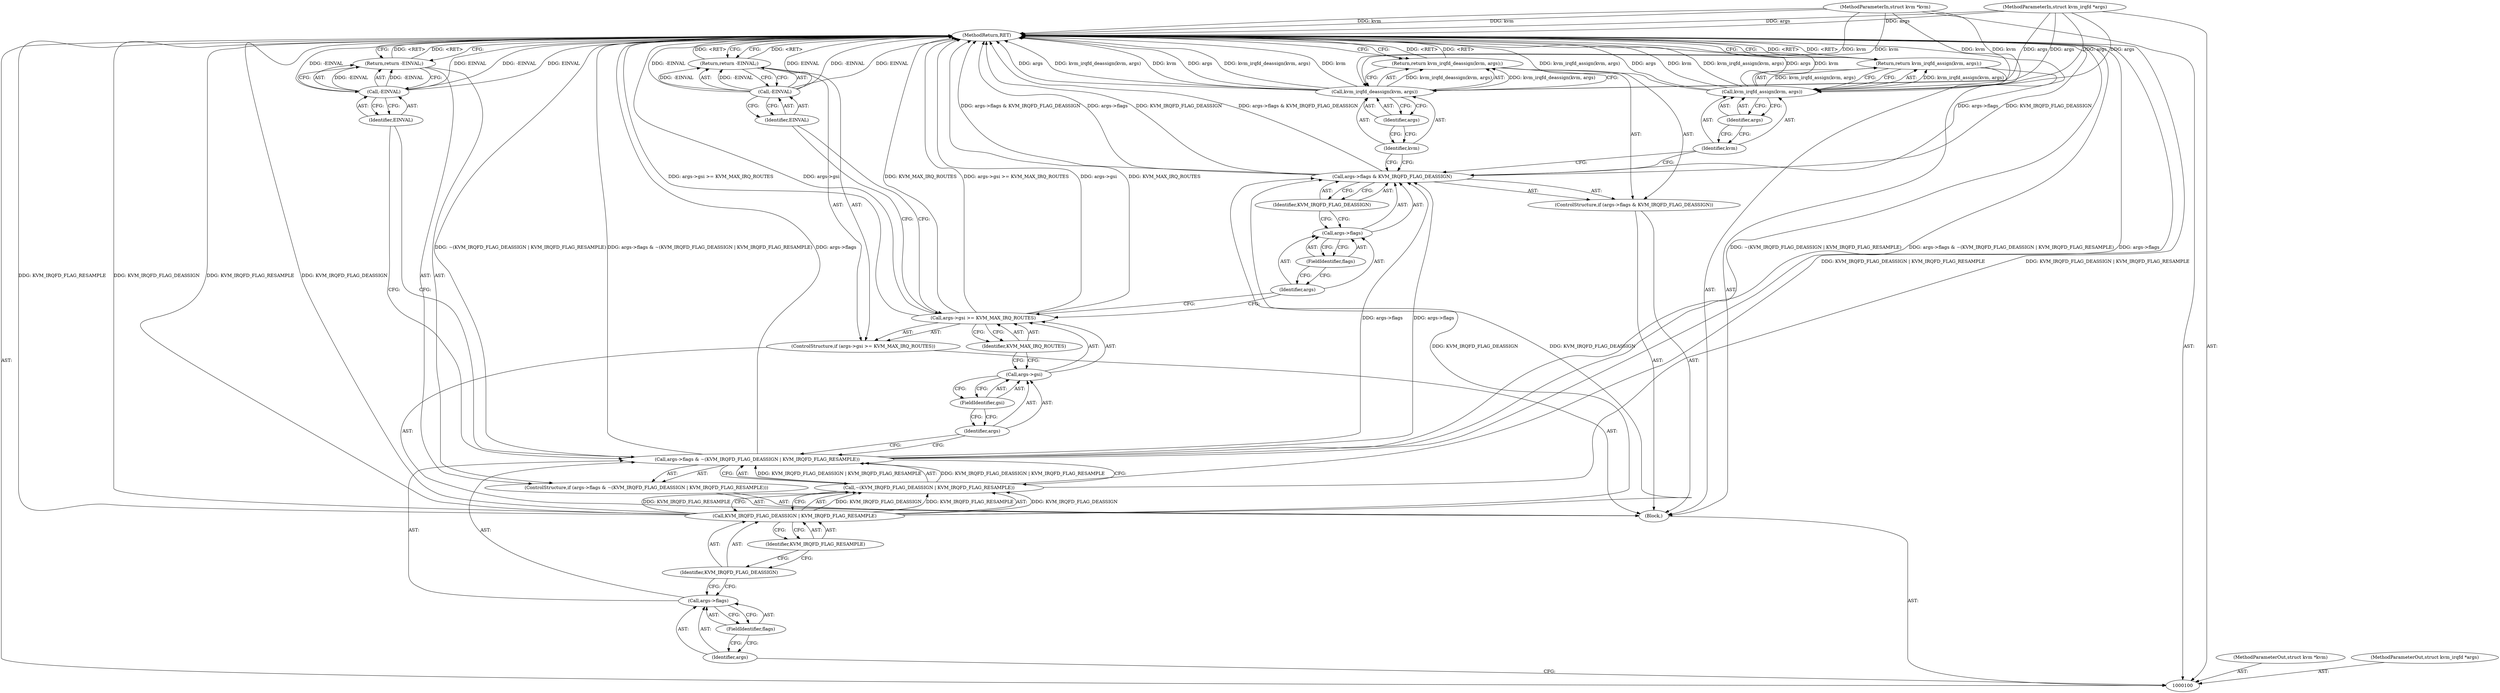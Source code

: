 digraph "0_linux_36ae3c0a36b7456432fedce38ae2f7bd3e01a563" {
"1000139" [label="(MethodReturn,RET)"];
"1000101" [label="(MethodParameterIn,struct kvm *kvm)"];
"1000184" [label="(MethodParameterOut,struct kvm *kvm)"];
"1000102" [label="(MethodParameterIn,struct kvm_irqfd *args)"];
"1000185" [label="(MethodParameterOut,struct kvm_irqfd *args)"];
"1000135" [label="(Return,return kvm_irqfd_assign(kvm, args);)"];
"1000137" [label="(Identifier,kvm)"];
"1000138" [label="(Identifier,args)"];
"1000136" [label="(Call,kvm_irqfd_assign(kvm, args))"];
"1000103" [label="(Block,)"];
"1000108" [label="(FieldIdentifier,flags)"];
"1000104" [label="(ControlStructure,if (args->flags & ~(KVM_IRQFD_FLAG_DEASSIGN | KVM_IRQFD_FLAG_RESAMPLE)))"];
"1000109" [label="(Call,~(KVM_IRQFD_FLAG_DEASSIGN | KVM_IRQFD_FLAG_RESAMPLE))"];
"1000110" [label="(Call,KVM_IRQFD_FLAG_DEASSIGN | KVM_IRQFD_FLAG_RESAMPLE)"];
"1000111" [label="(Identifier,KVM_IRQFD_FLAG_DEASSIGN)"];
"1000112" [label="(Identifier,KVM_IRQFD_FLAG_RESAMPLE)"];
"1000105" [label="(Call,args->flags & ~(KVM_IRQFD_FLAG_DEASSIGN | KVM_IRQFD_FLAG_RESAMPLE))"];
"1000106" [label="(Call,args->flags)"];
"1000107" [label="(Identifier,args)"];
"1000114" [label="(Call,-EINVAL)"];
"1000115" [label="(Identifier,EINVAL)"];
"1000113" [label="(Return,return -EINVAL;)"];
"1000116" [label="(ControlStructure,if (args->gsi >= KVM_MAX_IRQ_ROUTES))"];
"1000120" [label="(FieldIdentifier,gsi)"];
"1000121" [label="(Identifier,KVM_MAX_IRQ_ROUTES)"];
"1000117" [label="(Call,args->gsi >= KVM_MAX_IRQ_ROUTES)"];
"1000118" [label="(Call,args->gsi)"];
"1000119" [label="(Identifier,args)"];
"1000124" [label="(Identifier,EINVAL)"];
"1000122" [label="(Return,return -EINVAL;)"];
"1000123" [label="(Call,-EINVAL)"];
"1000129" [label="(FieldIdentifier,flags)"];
"1000125" [label="(ControlStructure,if (args->flags & KVM_IRQFD_FLAG_DEASSIGN))"];
"1000130" [label="(Identifier,KVM_IRQFD_FLAG_DEASSIGN)"];
"1000126" [label="(Call,args->flags & KVM_IRQFD_FLAG_DEASSIGN)"];
"1000127" [label="(Call,args->flags)"];
"1000128" [label="(Identifier,args)"];
"1000132" [label="(Call,kvm_irqfd_deassign(kvm, args))"];
"1000133" [label="(Identifier,kvm)"];
"1000131" [label="(Return,return kvm_irqfd_deassign(kvm, args);)"];
"1000134" [label="(Identifier,args)"];
"1000139" -> "1000100"  [label="AST: "];
"1000139" -> "1000113"  [label="CFG: "];
"1000139" -> "1000122"  [label="CFG: "];
"1000139" -> "1000131"  [label="CFG: "];
"1000139" -> "1000135"  [label="CFG: "];
"1000122" -> "1000139"  [label="DDG: <RET>"];
"1000117" -> "1000139"  [label="DDG: args->gsi >= KVM_MAX_IRQ_ROUTES"];
"1000117" -> "1000139"  [label="DDG: args->gsi"];
"1000117" -> "1000139"  [label="DDG: KVM_MAX_IRQ_ROUTES"];
"1000105" -> "1000139"  [label="DDG: args->flags & ~(KVM_IRQFD_FLAG_DEASSIGN | KVM_IRQFD_FLAG_RESAMPLE)"];
"1000105" -> "1000139"  [label="DDG: args->flags"];
"1000105" -> "1000139"  [label="DDG: ~(KVM_IRQFD_FLAG_DEASSIGN | KVM_IRQFD_FLAG_RESAMPLE)"];
"1000114" -> "1000139"  [label="DDG: -EINVAL"];
"1000114" -> "1000139"  [label="DDG: EINVAL"];
"1000132" -> "1000139"  [label="DDG: args"];
"1000132" -> "1000139"  [label="DDG: kvm_irqfd_deassign(kvm, args)"];
"1000132" -> "1000139"  [label="DDG: kvm"];
"1000126" -> "1000139"  [label="DDG: args->flags"];
"1000126" -> "1000139"  [label="DDG: KVM_IRQFD_FLAG_DEASSIGN"];
"1000126" -> "1000139"  [label="DDG: args->flags & KVM_IRQFD_FLAG_DEASSIGN"];
"1000136" -> "1000139"  [label="DDG: kvm_irqfd_assign(kvm, args)"];
"1000136" -> "1000139"  [label="DDG: args"];
"1000136" -> "1000139"  [label="DDG: kvm"];
"1000110" -> "1000139"  [label="DDG: KVM_IRQFD_FLAG_DEASSIGN"];
"1000110" -> "1000139"  [label="DDG: KVM_IRQFD_FLAG_RESAMPLE"];
"1000123" -> "1000139"  [label="DDG: EINVAL"];
"1000123" -> "1000139"  [label="DDG: -EINVAL"];
"1000102" -> "1000139"  [label="DDG: args"];
"1000101" -> "1000139"  [label="DDG: kvm"];
"1000109" -> "1000139"  [label="DDG: KVM_IRQFD_FLAG_DEASSIGN | KVM_IRQFD_FLAG_RESAMPLE"];
"1000135" -> "1000139"  [label="DDG: <RET>"];
"1000131" -> "1000139"  [label="DDG: <RET>"];
"1000113" -> "1000139"  [label="DDG: <RET>"];
"1000101" -> "1000100"  [label="AST: "];
"1000101" -> "1000139"  [label="DDG: kvm"];
"1000101" -> "1000132"  [label="DDG: kvm"];
"1000101" -> "1000136"  [label="DDG: kvm"];
"1000184" -> "1000100"  [label="AST: "];
"1000102" -> "1000100"  [label="AST: "];
"1000102" -> "1000139"  [label="DDG: args"];
"1000102" -> "1000132"  [label="DDG: args"];
"1000102" -> "1000136"  [label="DDG: args"];
"1000185" -> "1000100"  [label="AST: "];
"1000135" -> "1000103"  [label="AST: "];
"1000135" -> "1000136"  [label="CFG: "];
"1000136" -> "1000135"  [label="AST: "];
"1000139" -> "1000135"  [label="CFG: "];
"1000135" -> "1000139"  [label="DDG: <RET>"];
"1000136" -> "1000135"  [label="DDG: kvm_irqfd_assign(kvm, args)"];
"1000137" -> "1000136"  [label="AST: "];
"1000137" -> "1000126"  [label="CFG: "];
"1000138" -> "1000137"  [label="CFG: "];
"1000138" -> "1000136"  [label="AST: "];
"1000138" -> "1000137"  [label="CFG: "];
"1000136" -> "1000138"  [label="CFG: "];
"1000136" -> "1000135"  [label="AST: "];
"1000136" -> "1000138"  [label="CFG: "];
"1000137" -> "1000136"  [label="AST: "];
"1000138" -> "1000136"  [label="AST: "];
"1000135" -> "1000136"  [label="CFG: "];
"1000136" -> "1000139"  [label="DDG: kvm_irqfd_assign(kvm, args)"];
"1000136" -> "1000139"  [label="DDG: args"];
"1000136" -> "1000139"  [label="DDG: kvm"];
"1000136" -> "1000135"  [label="DDG: kvm_irqfd_assign(kvm, args)"];
"1000101" -> "1000136"  [label="DDG: kvm"];
"1000102" -> "1000136"  [label="DDG: args"];
"1000103" -> "1000100"  [label="AST: "];
"1000104" -> "1000103"  [label="AST: "];
"1000116" -> "1000103"  [label="AST: "];
"1000125" -> "1000103"  [label="AST: "];
"1000135" -> "1000103"  [label="AST: "];
"1000108" -> "1000106"  [label="AST: "];
"1000108" -> "1000107"  [label="CFG: "];
"1000106" -> "1000108"  [label="CFG: "];
"1000104" -> "1000103"  [label="AST: "];
"1000105" -> "1000104"  [label="AST: "];
"1000113" -> "1000104"  [label="AST: "];
"1000109" -> "1000105"  [label="AST: "];
"1000109" -> "1000110"  [label="CFG: "];
"1000110" -> "1000109"  [label="AST: "];
"1000105" -> "1000109"  [label="CFG: "];
"1000109" -> "1000139"  [label="DDG: KVM_IRQFD_FLAG_DEASSIGN | KVM_IRQFD_FLAG_RESAMPLE"];
"1000109" -> "1000105"  [label="DDG: KVM_IRQFD_FLAG_DEASSIGN | KVM_IRQFD_FLAG_RESAMPLE"];
"1000110" -> "1000109"  [label="DDG: KVM_IRQFD_FLAG_DEASSIGN"];
"1000110" -> "1000109"  [label="DDG: KVM_IRQFD_FLAG_RESAMPLE"];
"1000110" -> "1000109"  [label="AST: "];
"1000110" -> "1000112"  [label="CFG: "];
"1000111" -> "1000110"  [label="AST: "];
"1000112" -> "1000110"  [label="AST: "];
"1000109" -> "1000110"  [label="CFG: "];
"1000110" -> "1000139"  [label="DDG: KVM_IRQFD_FLAG_DEASSIGN"];
"1000110" -> "1000139"  [label="DDG: KVM_IRQFD_FLAG_RESAMPLE"];
"1000110" -> "1000109"  [label="DDG: KVM_IRQFD_FLAG_DEASSIGN"];
"1000110" -> "1000109"  [label="DDG: KVM_IRQFD_FLAG_RESAMPLE"];
"1000110" -> "1000126"  [label="DDG: KVM_IRQFD_FLAG_DEASSIGN"];
"1000111" -> "1000110"  [label="AST: "];
"1000111" -> "1000106"  [label="CFG: "];
"1000112" -> "1000111"  [label="CFG: "];
"1000112" -> "1000110"  [label="AST: "];
"1000112" -> "1000111"  [label="CFG: "];
"1000110" -> "1000112"  [label="CFG: "];
"1000105" -> "1000104"  [label="AST: "];
"1000105" -> "1000109"  [label="CFG: "];
"1000106" -> "1000105"  [label="AST: "];
"1000109" -> "1000105"  [label="AST: "];
"1000115" -> "1000105"  [label="CFG: "];
"1000119" -> "1000105"  [label="CFG: "];
"1000105" -> "1000139"  [label="DDG: args->flags & ~(KVM_IRQFD_FLAG_DEASSIGN | KVM_IRQFD_FLAG_RESAMPLE)"];
"1000105" -> "1000139"  [label="DDG: args->flags"];
"1000105" -> "1000139"  [label="DDG: ~(KVM_IRQFD_FLAG_DEASSIGN | KVM_IRQFD_FLAG_RESAMPLE)"];
"1000109" -> "1000105"  [label="DDG: KVM_IRQFD_FLAG_DEASSIGN | KVM_IRQFD_FLAG_RESAMPLE"];
"1000105" -> "1000126"  [label="DDG: args->flags"];
"1000106" -> "1000105"  [label="AST: "];
"1000106" -> "1000108"  [label="CFG: "];
"1000107" -> "1000106"  [label="AST: "];
"1000108" -> "1000106"  [label="AST: "];
"1000111" -> "1000106"  [label="CFG: "];
"1000107" -> "1000106"  [label="AST: "];
"1000107" -> "1000100"  [label="CFG: "];
"1000108" -> "1000107"  [label="CFG: "];
"1000114" -> "1000113"  [label="AST: "];
"1000114" -> "1000115"  [label="CFG: "];
"1000115" -> "1000114"  [label="AST: "];
"1000113" -> "1000114"  [label="CFG: "];
"1000114" -> "1000139"  [label="DDG: -EINVAL"];
"1000114" -> "1000139"  [label="DDG: EINVAL"];
"1000114" -> "1000113"  [label="DDG: -EINVAL"];
"1000115" -> "1000114"  [label="AST: "];
"1000115" -> "1000105"  [label="CFG: "];
"1000114" -> "1000115"  [label="CFG: "];
"1000113" -> "1000104"  [label="AST: "];
"1000113" -> "1000114"  [label="CFG: "];
"1000114" -> "1000113"  [label="AST: "];
"1000139" -> "1000113"  [label="CFG: "];
"1000113" -> "1000139"  [label="DDG: <RET>"];
"1000114" -> "1000113"  [label="DDG: -EINVAL"];
"1000116" -> "1000103"  [label="AST: "];
"1000117" -> "1000116"  [label="AST: "];
"1000122" -> "1000116"  [label="AST: "];
"1000120" -> "1000118"  [label="AST: "];
"1000120" -> "1000119"  [label="CFG: "];
"1000118" -> "1000120"  [label="CFG: "];
"1000121" -> "1000117"  [label="AST: "];
"1000121" -> "1000118"  [label="CFG: "];
"1000117" -> "1000121"  [label="CFG: "];
"1000117" -> "1000116"  [label="AST: "];
"1000117" -> "1000121"  [label="CFG: "];
"1000118" -> "1000117"  [label="AST: "];
"1000121" -> "1000117"  [label="AST: "];
"1000124" -> "1000117"  [label="CFG: "];
"1000128" -> "1000117"  [label="CFG: "];
"1000117" -> "1000139"  [label="DDG: args->gsi >= KVM_MAX_IRQ_ROUTES"];
"1000117" -> "1000139"  [label="DDG: args->gsi"];
"1000117" -> "1000139"  [label="DDG: KVM_MAX_IRQ_ROUTES"];
"1000118" -> "1000117"  [label="AST: "];
"1000118" -> "1000120"  [label="CFG: "];
"1000119" -> "1000118"  [label="AST: "];
"1000120" -> "1000118"  [label="AST: "];
"1000121" -> "1000118"  [label="CFG: "];
"1000119" -> "1000118"  [label="AST: "];
"1000119" -> "1000105"  [label="CFG: "];
"1000120" -> "1000119"  [label="CFG: "];
"1000124" -> "1000123"  [label="AST: "];
"1000124" -> "1000117"  [label="CFG: "];
"1000123" -> "1000124"  [label="CFG: "];
"1000122" -> "1000116"  [label="AST: "];
"1000122" -> "1000123"  [label="CFG: "];
"1000123" -> "1000122"  [label="AST: "];
"1000139" -> "1000122"  [label="CFG: "];
"1000122" -> "1000139"  [label="DDG: <RET>"];
"1000123" -> "1000122"  [label="DDG: -EINVAL"];
"1000123" -> "1000122"  [label="AST: "];
"1000123" -> "1000124"  [label="CFG: "];
"1000124" -> "1000123"  [label="AST: "];
"1000122" -> "1000123"  [label="CFG: "];
"1000123" -> "1000139"  [label="DDG: EINVAL"];
"1000123" -> "1000139"  [label="DDG: -EINVAL"];
"1000123" -> "1000122"  [label="DDG: -EINVAL"];
"1000129" -> "1000127"  [label="AST: "];
"1000129" -> "1000128"  [label="CFG: "];
"1000127" -> "1000129"  [label="CFG: "];
"1000125" -> "1000103"  [label="AST: "];
"1000126" -> "1000125"  [label="AST: "];
"1000131" -> "1000125"  [label="AST: "];
"1000130" -> "1000126"  [label="AST: "];
"1000130" -> "1000127"  [label="CFG: "];
"1000126" -> "1000130"  [label="CFG: "];
"1000126" -> "1000125"  [label="AST: "];
"1000126" -> "1000130"  [label="CFG: "];
"1000127" -> "1000126"  [label="AST: "];
"1000130" -> "1000126"  [label="AST: "];
"1000133" -> "1000126"  [label="CFG: "];
"1000137" -> "1000126"  [label="CFG: "];
"1000126" -> "1000139"  [label="DDG: args->flags"];
"1000126" -> "1000139"  [label="DDG: KVM_IRQFD_FLAG_DEASSIGN"];
"1000126" -> "1000139"  [label="DDG: args->flags & KVM_IRQFD_FLAG_DEASSIGN"];
"1000105" -> "1000126"  [label="DDG: args->flags"];
"1000110" -> "1000126"  [label="DDG: KVM_IRQFD_FLAG_DEASSIGN"];
"1000127" -> "1000126"  [label="AST: "];
"1000127" -> "1000129"  [label="CFG: "];
"1000128" -> "1000127"  [label="AST: "];
"1000129" -> "1000127"  [label="AST: "];
"1000130" -> "1000127"  [label="CFG: "];
"1000128" -> "1000127"  [label="AST: "];
"1000128" -> "1000117"  [label="CFG: "];
"1000129" -> "1000128"  [label="CFG: "];
"1000132" -> "1000131"  [label="AST: "];
"1000132" -> "1000134"  [label="CFG: "];
"1000133" -> "1000132"  [label="AST: "];
"1000134" -> "1000132"  [label="AST: "];
"1000131" -> "1000132"  [label="CFG: "];
"1000132" -> "1000139"  [label="DDG: args"];
"1000132" -> "1000139"  [label="DDG: kvm_irqfd_deassign(kvm, args)"];
"1000132" -> "1000139"  [label="DDG: kvm"];
"1000132" -> "1000131"  [label="DDG: kvm_irqfd_deassign(kvm, args)"];
"1000101" -> "1000132"  [label="DDG: kvm"];
"1000102" -> "1000132"  [label="DDG: args"];
"1000133" -> "1000132"  [label="AST: "];
"1000133" -> "1000126"  [label="CFG: "];
"1000134" -> "1000133"  [label="CFG: "];
"1000131" -> "1000125"  [label="AST: "];
"1000131" -> "1000132"  [label="CFG: "];
"1000132" -> "1000131"  [label="AST: "];
"1000139" -> "1000131"  [label="CFG: "];
"1000131" -> "1000139"  [label="DDG: <RET>"];
"1000132" -> "1000131"  [label="DDG: kvm_irqfd_deassign(kvm, args)"];
"1000134" -> "1000132"  [label="AST: "];
"1000134" -> "1000133"  [label="CFG: "];
"1000132" -> "1000134"  [label="CFG: "];
}
